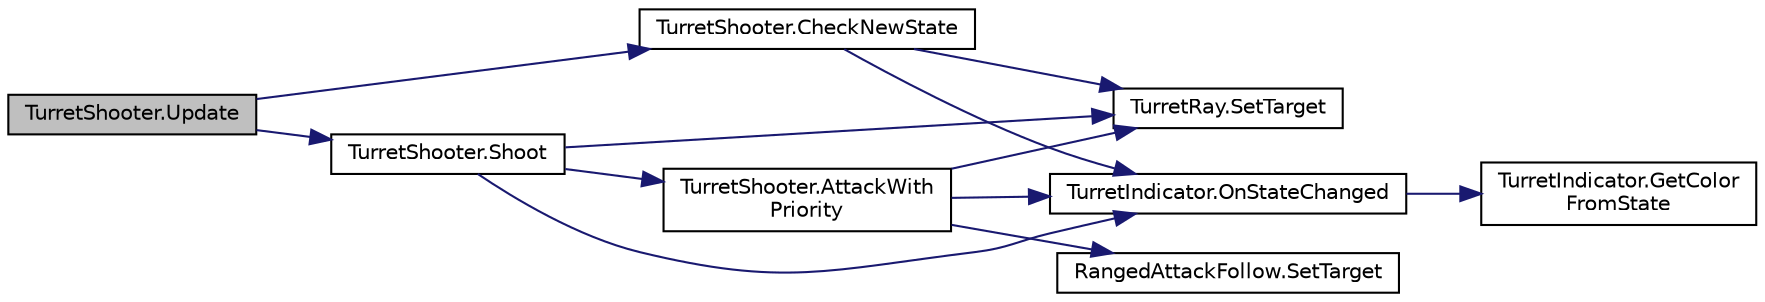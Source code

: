 digraph "TurretShooter.Update"
{
 // INTERACTIVE_SVG=YES
 // LATEX_PDF_SIZE
  bgcolor="transparent";
  edge [fontname="Helvetica",fontsize="10",labelfontname="Helvetica",labelfontsize="10"];
  node [fontname="Helvetica",fontsize="10",shape=record];
  rankdir="LR";
  Node1 [label="TurretShooter.Update",height=0.2,width=0.4,color="black", fillcolor="grey75", style="filled", fontcolor="black",tooltip=" "];
  Node1 -> Node2 [color="midnightblue",fontsize="10",style="solid",fontname="Helvetica"];
  Node2 [label="TurretShooter.CheckNewState",height=0.2,width=0.4,color="black",URL="$class_turret_shooter.html#afd1f3c49261fa8e1787dc3514b30f178",tooltip="Changes the indicator state if necessary."];
  Node2 -> Node3 [color="midnightblue",fontsize="10",style="solid",fontname="Helvetica"];
  Node3 [label="TurretIndicator.OnStateChanged",height=0.2,width=0.4,color="black",URL="$class_turret_indicator.html#a18c506cc6d384bb9ca9789b8e27d1684",tooltip="This function gets calls whenever the Turret changes the intern state."];
  Node3 -> Node4 [color="midnightblue",fontsize="10",style="solid",fontname="Helvetica"];
  Node4 [label="TurretIndicator.GetColor\lFromState",height=0.2,width=0.4,color="black",URL="$class_turret_indicator.html#a4ce9f7929435b6d9ba46c4fd34d67f50",tooltip="Returns the color corresponing to the current TurretState of the indicator"];
  Node2 -> Node5 [color="midnightblue",fontsize="10",style="solid",fontname="Helvetica"];
  Node5 [label="TurretRay.SetTarget",height=0.2,width=0.4,color="black",URL="$class_turret_ray.html#a04f048c8df3897ad7d562dffaa08b4a5",tooltip=" "];
  Node1 -> Node6 [color="midnightblue",fontsize="10",style="solid",fontname="Helvetica"];
  Node6 [label="TurretShooter.Shoot",height=0.2,width=0.4,color="black",URL="$class_turret_shooter.html#abdbfe8d7746ee1e665f8da7e1a423bf7",tooltip=" "];
  Node6 -> Node7 [color="midnightblue",fontsize="10",style="solid",fontname="Helvetica"];
  Node7 [label="TurretShooter.AttackWith\lPriority",height=0.2,width=0.4,color="black",URL="$class_turret_shooter.html#a8be25a5629564093b66ab8d2b42692cc",tooltip=" "];
  Node7 -> Node3 [color="midnightblue",fontsize="10",style="solid",fontname="Helvetica"];
  Node7 -> Node8 [color="midnightblue",fontsize="10",style="solid",fontname="Helvetica"];
  Node8 [label="RangedAttackFollow.SetTarget",height=0.2,width=0.4,color="black",URL="$class_ranged_attack_follow.html#aa53dfc5a1b7c08631665bf5691ccf413",tooltip="Initializes the ranged attack object and sets its properties accordingly"];
  Node7 -> Node5 [color="midnightblue",fontsize="10",style="solid",fontname="Helvetica"];
  Node6 -> Node3 [color="midnightblue",fontsize="10",style="solid",fontname="Helvetica"];
  Node6 -> Node5 [color="midnightblue",fontsize="10",style="solid",fontname="Helvetica"];
}
